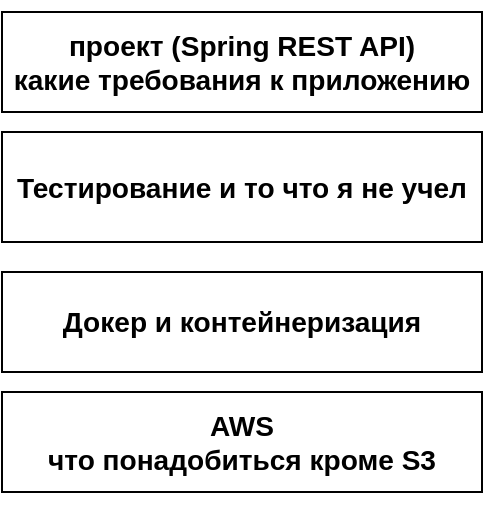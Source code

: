 <mxfile version="14.2.9" type="github">
  <diagram id="b1FoNul2eDyyNBrDbi0T" name="Page-1">
    <mxGraphModel dx="804" dy="798" grid="1" gridSize="10" guides="1" tooltips="1" connect="1" arrows="1" fold="1" page="1" pageScale="1" pageWidth="827" pageHeight="1169" math="0" shadow="0">
      <root>
        <mxCell id="0" />
        <mxCell id="1" parent="0" />
        <mxCell id="1AYx_zjJwZWmxSygdjj8-1" value="&lt;h3&gt;&lt;span id=&quot;docs-internal-guid-cf4451e0-7fff-85a5-2f6e-e08c6a05ce08&quot;&gt;&lt;span style=&quot;font-family: &amp;#34;arial&amp;#34; ; background-color: transparent ; vertical-align: baseline&quot;&gt;проект (Spring REST API)&lt;br&gt;&lt;/span&gt;&lt;/span&gt;&lt;span id=&quot;docs-internal-guid-cf4451e0-7fff-85a5-2f6e-e08c6a05ce08&quot;&gt;&lt;span style=&quot;font-family: &amp;#34;arial&amp;#34; ; background-color: transparent ; vertical-align: baseline&quot;&gt;какие требования к приложению&lt;/span&gt;&lt;/span&gt;&lt;/h3&gt;" style="rounded=0;whiteSpace=wrap;html=1;" vertex="1" parent="1">
          <mxGeometry x="30" y="30" width="240" height="50" as="geometry" />
        </mxCell>
        <mxCell id="1AYx_zjJwZWmxSygdjj8-2" value="&lt;h3&gt;AWS&lt;br&gt; что понадобиться кроме S3&lt;/h3&gt;" style="rounded=0;whiteSpace=wrap;html=1;" vertex="1" parent="1">
          <mxGeometry x="30" y="220" width="240" height="50" as="geometry" />
        </mxCell>
        <mxCell id="1AYx_zjJwZWmxSygdjj8-3" value="&lt;h3&gt;Докер и контейнеризация&lt;/h3&gt;" style="rounded=0;whiteSpace=wrap;html=1;" vertex="1" parent="1">
          <mxGeometry x="30" y="160" width="240" height="50" as="geometry" />
        </mxCell>
        <mxCell id="1AYx_zjJwZWmxSygdjj8-4" value="&lt;h3&gt;Тестирование и то что я не учел&lt;/h3&gt;" style="rounded=0;whiteSpace=wrap;html=1;" vertex="1" parent="1">
          <mxGeometry x="30" y="90" width="240" height="55" as="geometry" />
        </mxCell>
        <mxCell id="1AYx_zjJwZWmxSygdjj8-5" style="edgeStyle=orthogonalEdgeStyle;rounded=0;orthogonalLoop=1;jettySize=auto;html=1;exitX=0.5;exitY=1;exitDx=0;exitDy=0;" edge="1" parent="1" source="1AYx_zjJwZWmxSygdjj8-3" target="1AYx_zjJwZWmxSygdjj8-3">
          <mxGeometry relative="1" as="geometry" />
        </mxCell>
      </root>
    </mxGraphModel>
  </diagram>
</mxfile>
